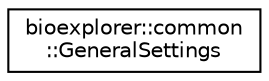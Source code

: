 digraph "Graphical Class Hierarchy"
{
 // LATEX_PDF_SIZE
  edge [fontname="Helvetica",fontsize="10",labelfontname="Helvetica",labelfontsize="10"];
  node [fontname="Helvetica",fontsize="10",shape=record];
  rankdir="LR";
  Node0 [label="bioexplorer::common\l::GeneralSettings",height=0.2,width=0.4,color="black", fillcolor="white", style="filled",URL="$d2/da7/classbioexplorer_1_1common_1_1GeneralSettings.html",tooltip="GeneralSettings is a singleton class that holds general settings for the plugin."];
}
